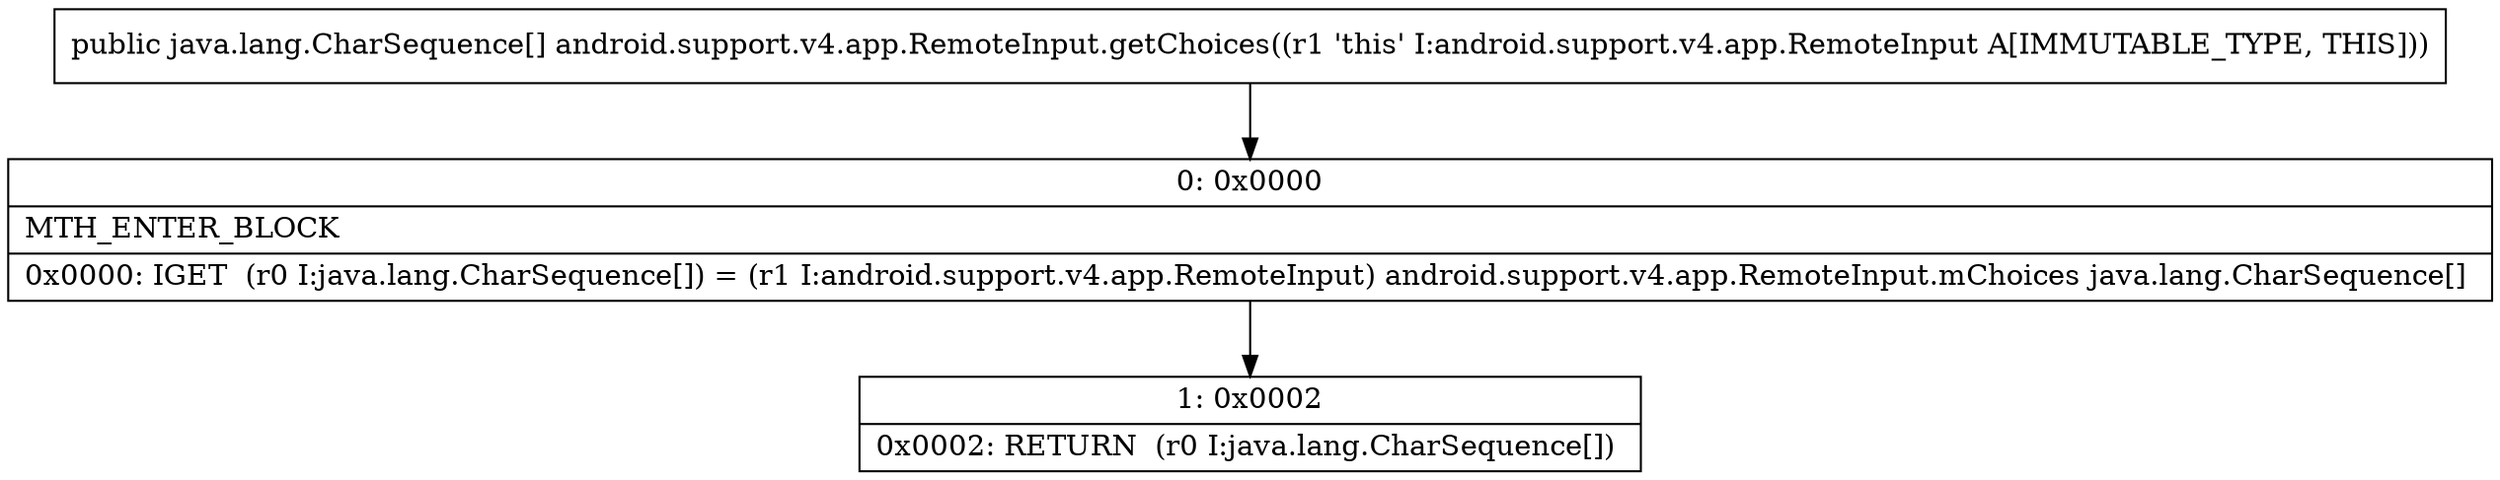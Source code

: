 digraph "CFG forandroid.support.v4.app.RemoteInput.getChoices()[Ljava\/lang\/CharSequence;" {
Node_0 [shape=record,label="{0\:\ 0x0000|MTH_ENTER_BLOCK\l|0x0000: IGET  (r0 I:java.lang.CharSequence[]) = (r1 I:android.support.v4.app.RemoteInput) android.support.v4.app.RemoteInput.mChoices java.lang.CharSequence[] \l}"];
Node_1 [shape=record,label="{1\:\ 0x0002|0x0002: RETURN  (r0 I:java.lang.CharSequence[]) \l}"];
MethodNode[shape=record,label="{public java.lang.CharSequence[] android.support.v4.app.RemoteInput.getChoices((r1 'this' I:android.support.v4.app.RemoteInput A[IMMUTABLE_TYPE, THIS])) }"];
MethodNode -> Node_0;
Node_0 -> Node_1;
}

